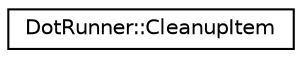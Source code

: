 digraph "Graphical Class Hierarchy"
{
 // INTERACTIVE_SVG=YES
  edge [fontname="Helvetica",fontsize="10",labelfontname="Helvetica",labelfontsize="10"];
  node [fontname="Helvetica",fontsize="10",shape=record];
  rankdir="LR";
  Node0 [label="DotRunner::CleanupItem",height=0.2,width=0.4,color="black", fillcolor="white", style="filled",URL="$d1/d96/struct_dot_runner_1_1_cleanup_item.html"];
}
